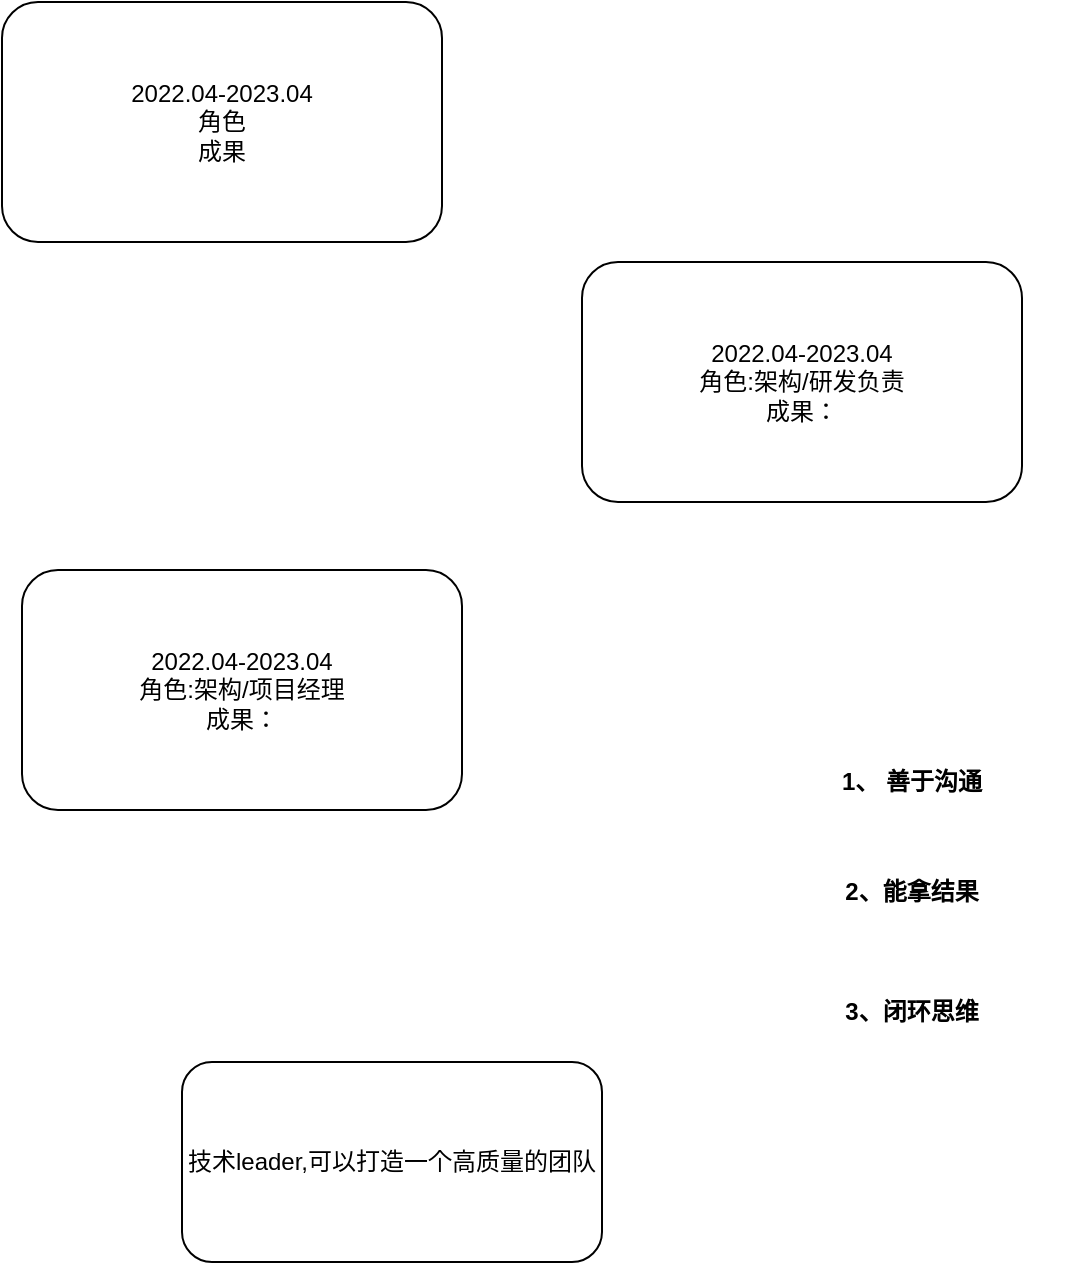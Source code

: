 <mxfile version="24.6.5" type="github" pages="3">
  <diagram name="个人履历" id="IWwo7FjKMm7bNn32PKfu">
    <mxGraphModel dx="954" dy="606" grid="1" gridSize="10" guides="1" tooltips="1" connect="1" arrows="1" fold="1" page="1" pageScale="1" pageWidth="1169" pageHeight="827" math="0" shadow="0">
      <root>
        <mxCell id="0" />
        <mxCell id="1" parent="0" />
        <mxCell id="q5TmISiHZqiKsyFEUvU4-1" value="2022.04-2023.04&lt;div&gt;角色&lt;/div&gt;&lt;div&gt;成果&lt;/div&gt;" style="rounded=1;whiteSpace=wrap;html=1;" vertex="1" parent="1">
          <mxGeometry x="130" y="10" width="220" height="120" as="geometry" />
        </mxCell>
        <mxCell id="q5TmISiHZqiKsyFEUvU4-2" value="2022.04-2023.04&lt;div&gt;角色:架构/研发负责&lt;/div&gt;&lt;div&gt;成果：&lt;/div&gt;" style="rounded=1;whiteSpace=wrap;html=1;" vertex="1" parent="1">
          <mxGeometry x="420" y="140" width="220" height="120" as="geometry" />
        </mxCell>
        <mxCell id="q5TmISiHZqiKsyFEUvU4-3" value="2022.04-2023.04&lt;div&gt;角色:架构/项目经理&lt;/div&gt;&lt;div&gt;成果：&lt;/div&gt;" style="rounded=1;whiteSpace=wrap;html=1;" vertex="1" parent="1">
          <mxGeometry x="140" y="294" width="220" height="120" as="geometry" />
        </mxCell>
        <mxCell id="q5TmISiHZqiKsyFEUvU4-4" value="1、 善于沟通" style="text;html=1;align=center;verticalAlign=middle;whiteSpace=wrap;rounded=0;fontStyle=1" vertex="1" parent="1">
          <mxGeometry x="500" y="380" width="170" height="40" as="geometry" />
        </mxCell>
        <mxCell id="q5TmISiHZqiKsyFEUvU4-5" value="2、能拿结果" style="text;html=1;align=center;verticalAlign=middle;whiteSpace=wrap;rounded=0;fontStyle=1" vertex="1" parent="1">
          <mxGeometry x="500" y="440" width="170" height="30" as="geometry" />
        </mxCell>
        <mxCell id="q5TmISiHZqiKsyFEUvU4-6" value="3、闭环思维" style="text;html=1;align=center;verticalAlign=middle;whiteSpace=wrap;rounded=0;fontStyle=1" vertex="1" parent="1">
          <mxGeometry x="525" y="500" width="120" height="30" as="geometry" />
        </mxCell>
        <mxCell id="q5TmISiHZqiKsyFEUvU4-8" value="技术leader,可以打造一个高质量的团队" style="rounded=1;whiteSpace=wrap;html=1;" vertex="1" parent="1">
          <mxGeometry x="220" y="540" width="210" height="100" as="geometry" />
        </mxCell>
      </root>
    </mxGraphModel>
  </diagram>
  <diagram id="AuDwMzB07RzVGUcIY8mz" name="能力优势">
    <mxGraphModel dx="954" dy="606" grid="1" gridSize="10" guides="1" tooltips="1" connect="1" arrows="1" fold="1" page="1" pageScale="1" pageWidth="1169" pageHeight="827" math="0" shadow="0">
      <root>
        <mxCell id="0" />
        <mxCell id="1" parent="0" />
      </root>
    </mxGraphModel>
  </diagram>
  <diagram id="b9PmHP5DALk2ddLWU33-" name="未来规划">
    <mxGraphModel dx="954" dy="606" grid="1" gridSize="10" guides="1" tooltips="1" connect="1" arrows="1" fold="1" page="1" pageScale="1" pageWidth="1169" pageHeight="827" math="0" shadow="0">
      <root>
        <mxCell id="0" />
        <mxCell id="1" parent="0" />
      </root>
    </mxGraphModel>
  </diagram>
</mxfile>
